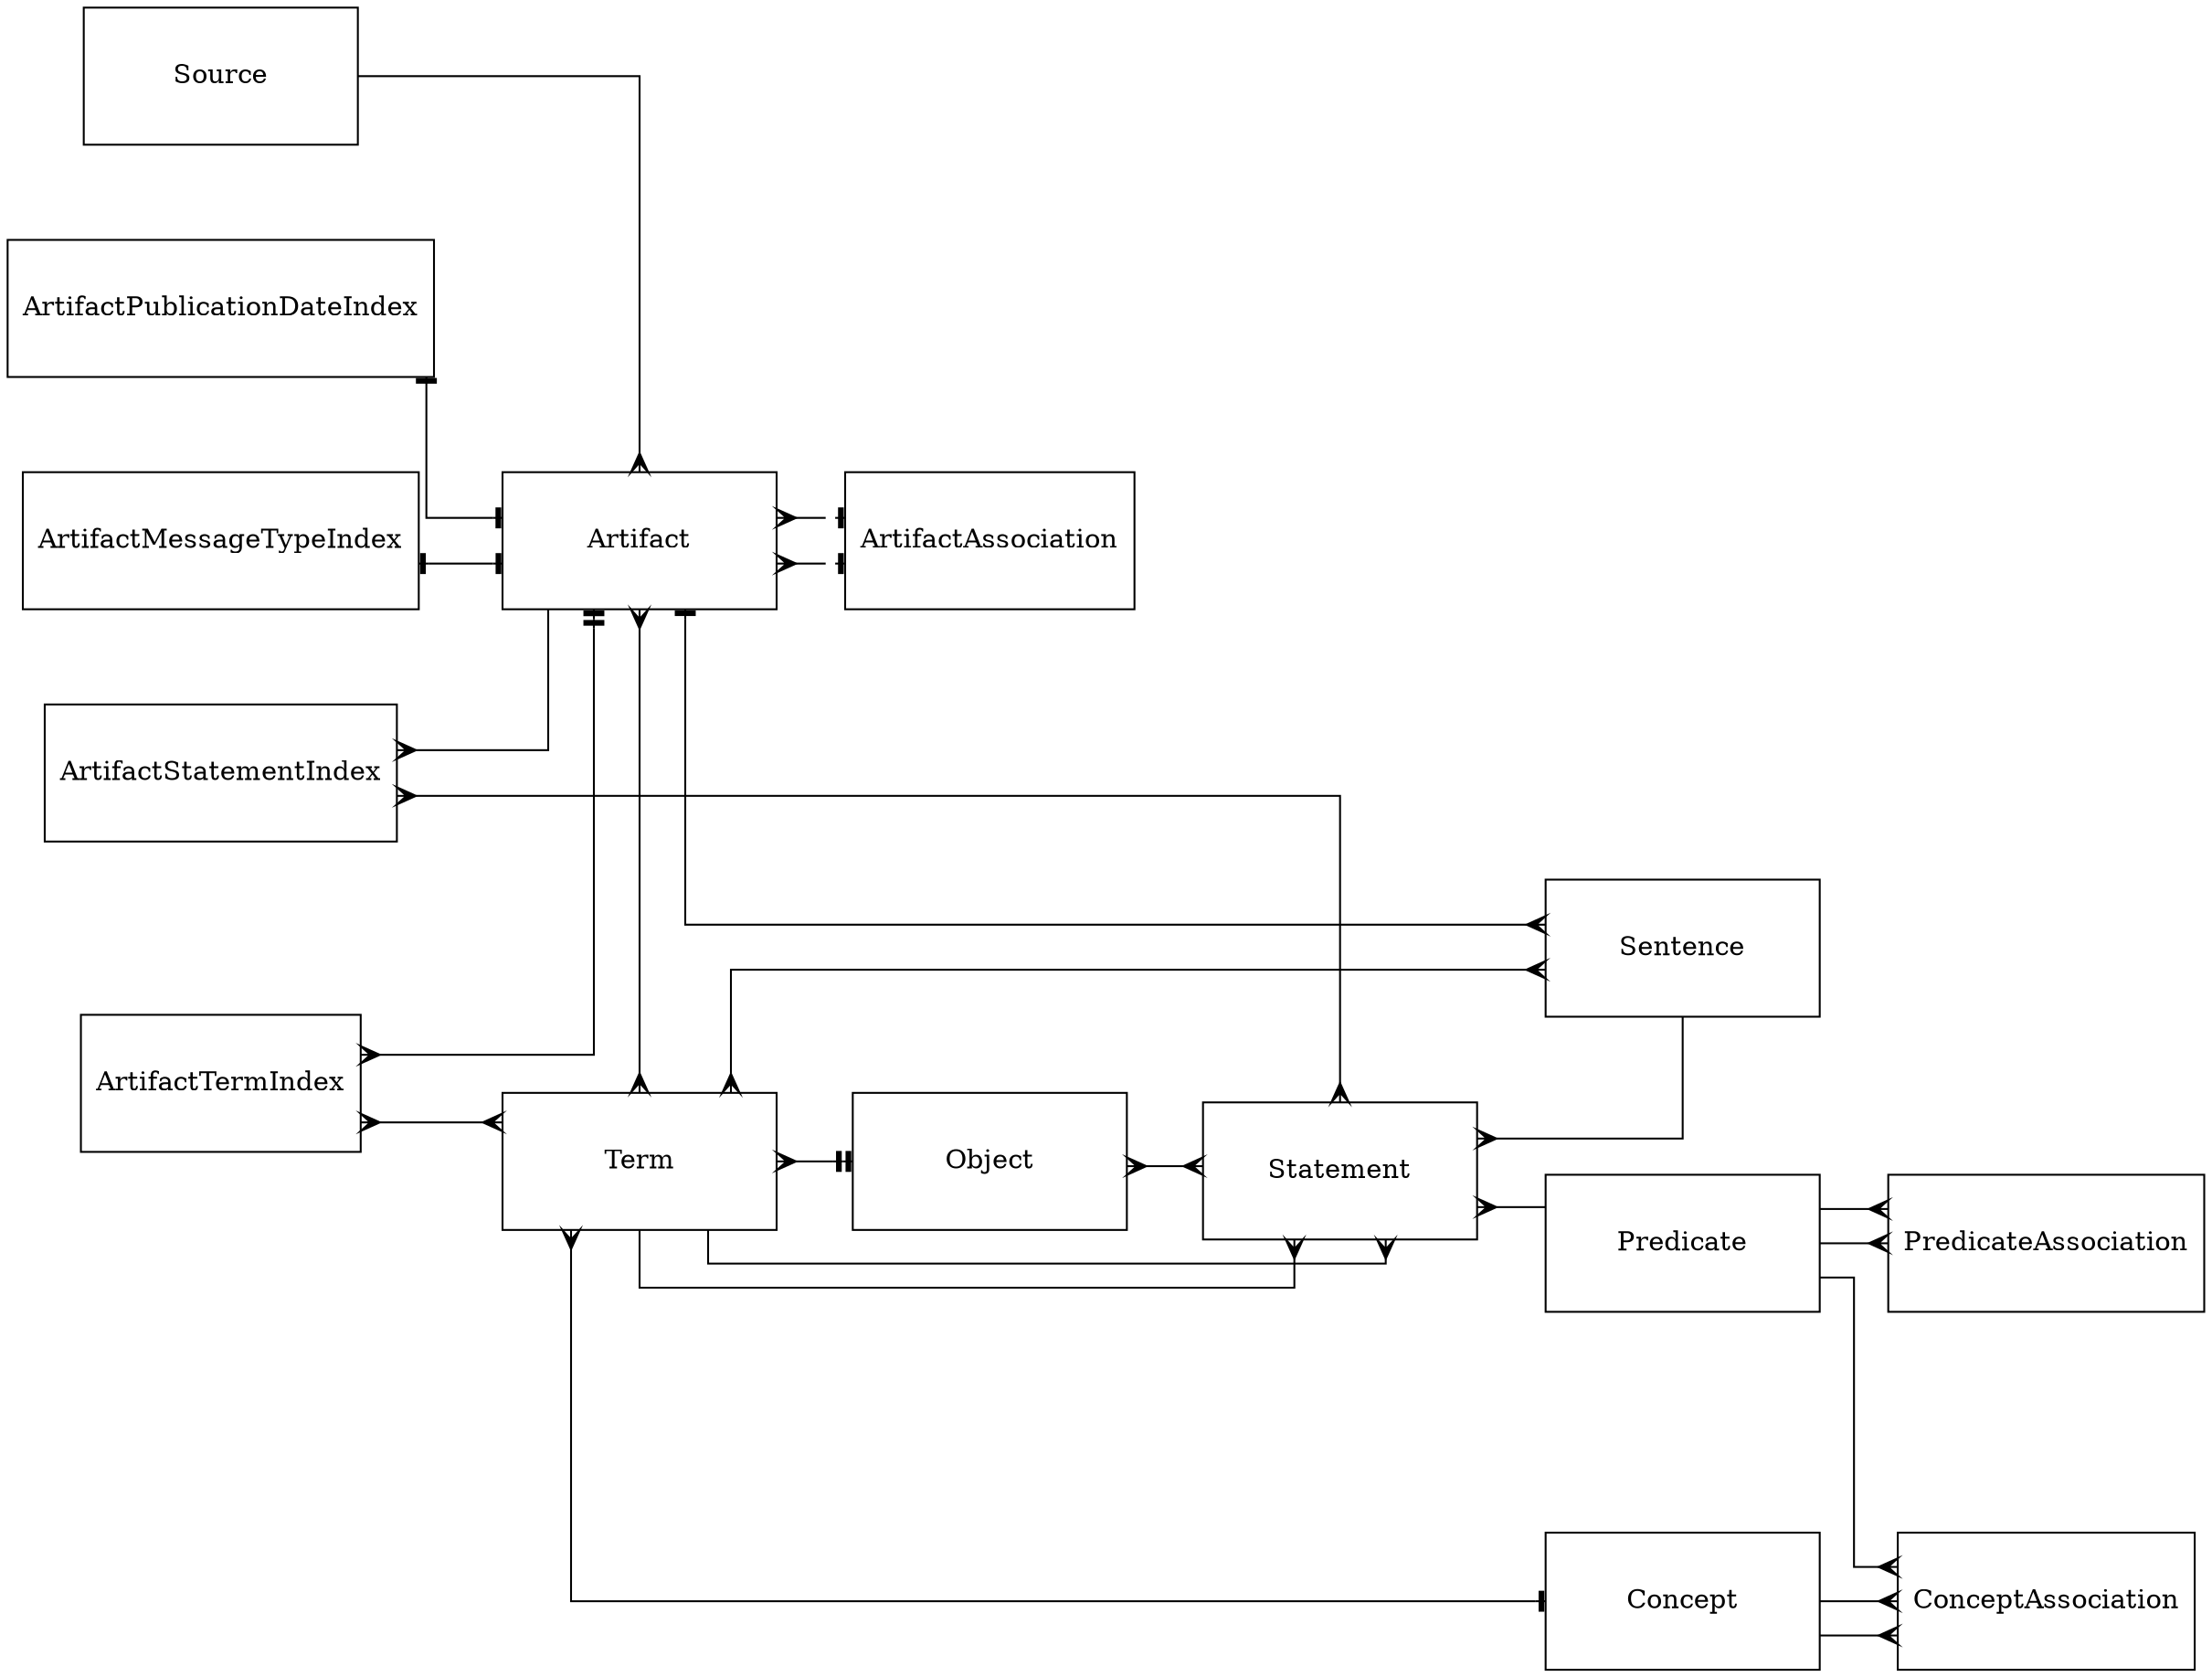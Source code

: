 digraph models_diagram {
  graph [splines=ortho, nodesep=0.7]
  node [shape=box, width=2, height=1]
  rankdir = LR

  "Source"
  "ArtifactAssociation"
  "Sentence"
  "Artifact"
  "ArtifactStatementIndex"
  "Concept"
  "Statement"
  "ConceptAssociation"
  "Term"
  "ArtifactTermIndex"
  "Predicate"
  "PredicateAssociation"
  "Object"
  "ArtifactPublicationDateIndex"
  "ArtifactMessageTypeIndex"

  "Term" -> "Statement" [arrowtail=none, arrowhead=crow, dir=both]
  "Term" -> "Statement" [arrowtail=none, arrowhead=crow, dir=both]
  "Term" -> "Object" [arrowtail=teetee, arrowhead=crow, dir=both]
  "Object" -> "Statement" [arrowtail=crow, arrowhead=crow, dir=both]
  "Statement" -> "Predicate" [arrowtail=crow, arrowhead=none, dir=both]
  "Statement" -> "Sentence" [arrowtail=crow, arrowhead=none, dir=both]
  "Predicate" -> "PredicateAssociation" [arrowtail=none, arrowhead=crow, dir=both]
  "Predicate" -> "PredicateAssociation" [arrowtail=none, arrowhead=crow, dir=both]
  "Predicate" -> "ConceptAssociation" [arrowtail=none, arrowhead=crow, dir=both]
  "Concept" -> "ConceptAssociation" [arrowtail=none, arrowhead=crow, dir=both]
  "Concept" -> "ConceptAssociation" [arrowtail=none, arrowhead=crow, dir=both]
  "ArtifactTermIndex" -> "Artifact" [arrowtail=crow, arrowhead=teetee, dir=both]
  "ArtifactTermIndex" -> "Term" [arrowtail=crow, arrowhead=crow, dir=both]
  { rank=same; "Artifact" -> "Term" [arrowtail=crow, arrowhead=crow, dir=both]}
  "Term" -> "Concept" [arrowtail=crow, arrowhead=tee, dir=both]
  "ArtifactStatementIndex" -> "Statement" [arrowtail=crow, arrowhead=crow, dir=both]
  "ArtifactStatementIndex" -> "Artifact" [arrowtail=crow, arrowhead=none, dir=both]
  "Sentence" -> "Term" [arrowtail=crow, arrowhead=crow, dir=both]
  "Artifact" -> "Sentence" [arrowtail=tee, arrowhead=crow, dir=both]
  "Artifact" -> "ArtifactAssociation" [arrowtail=tee, arrowhead=crow, dir=both]
  "Artifact" -> "ArtifactAssociation" [arrowtail=tee, arrowhead=crow, dir=both]
  "Source" -> "Artifact" [arrowtail=none, arrowhead=crow, dir=both]
  "ArtifactPublicationDateIndex" -> "Artifact" [arrowtail=tee, arrowhead=tee, dir=both]
  "ArtifactMessageTypeIndex" -> "Artifact" [arrowtail=tee, arrowhead=tee, dir=both]
}

